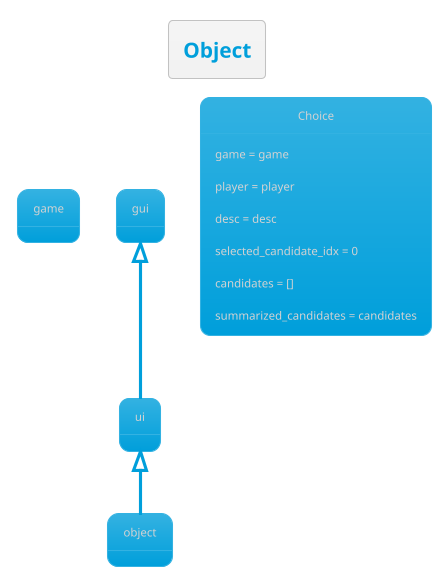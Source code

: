 @startuml
!theme bluegray

' https://plantuml.com/ja/object-diagram
title Object

' Extension	<|--	
' Composition	*--	
' Aggregation	o--	

object game
object object
object ui
object gui
ui  <|-- object
gui <|-- ui

object Choice {
    game = game
    player = player
    desc = desc

    selected_candidate_idx = 0
    candidates = []
    summarized_candidates = candidates
}

@enduml
